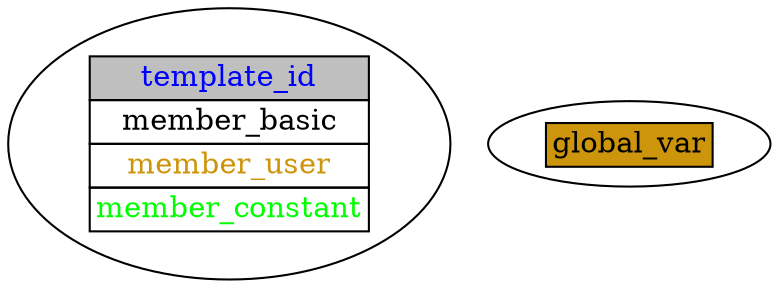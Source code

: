 digraph "template"
{
    // data structure
    template_id [label=<
    <TABLE BORDER="0" CELLBORDER="1" CELLSPACING="0">
        <TR><TD PORT="f0" BGCOLOR="grey75"><FONT COLOR="blue">template_id</FONT></TD></TR>
        <TR><TD PORT="f1" TITLE="" HREF="">member_basic</TD></TR>
        <TR><TD PORT="f2" TITLE="" HREF=""><FONT COLOR="darkgoldenrod3">member_user</FONT></TD></TR>
        <TR><TD><FONT COLOR="green">member_constant</FONT></TD></TR>
    </TABLE>>];

    # global variable
    global_var [label=<
    <TABLE BORDER="0" CELLBORDER="1" CELLSPACING="0">
        <TR><TD PORT="f0" TITLE="" HREF="" BGCOLOR="darkgoldenrod3"><FONT COLOR="black">global_var</FONT></TD></TR>
    </TABLE>>];
}
